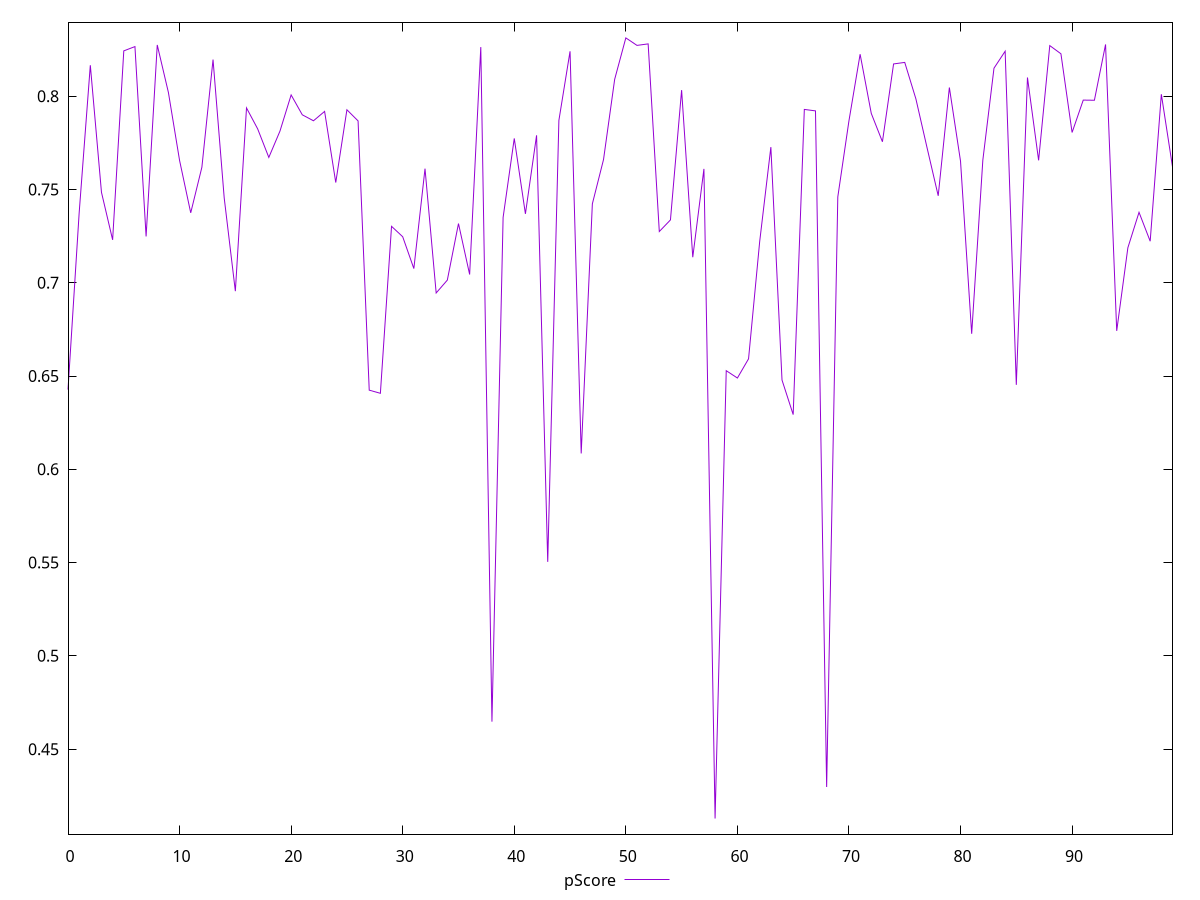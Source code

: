 reset

$pScore <<EOF
0 0.6427308430053312
1 0.7374052794893186
2 0.8166041206423331
3 0.7484662822830841
4 0.7229866294793645
5 0.8242905635623203
6 0.8265873495943505
7 0.7248222234998796
8 0.8274655385144912
9 0.8019708751091732
10 0.7655691567940541
11 0.7374679793894803
12 0.7619084089682676
13 0.819609455984068
14 0.7455363467894744
15 0.6954862606993975
16 0.7937049327044103
17 0.7824759675695366
18 0.7671765180529282
19 0.781305057690673
20 0.8006692684633641
21 0.7900229204404934
22 0.7868172111600831
23 0.7918402968599535
24 0.7537149998929675
25 0.7927184064011211
26 0.7867494526961777
27 0.64242238629365
28 0.6407372728151508
29 0.7302369637523733
30 0.7246663157919953
31 0.7075896167962084
32 0.7611514605026843
33 0.6945181451006619
34 0.7014087643620548
35 0.7317125532473059
36 0.7044229838521288
37 0.8263199447241091
38 0.46472315809378245
39 0.7350087627704585
40 0.7773590597736526
41 0.7369287519326599
42 0.7790185843462201
43 0.5503744548384748
44 0.7870142088687141
45 0.8240616476331023
46 0.6085021371364089
47 0.7422905952944052
48 0.7660171881416682
49 0.8090492452381661
50 0.8312393894551933
51 0.8272291836686043
52 0.8280361787582837
53 0.72745477512662
54 0.7336819250373292
55 0.8032598271139575
56 0.7136884587858203
57 0.7610319460823161
58 0.412812436826783
59 0.6528576047964372
60 0.6489263118345174
61 0.6592192844507702
62 0.7221730055903071
63 0.7727069153771811
64 0.6478292176288724
65 0.6293218496676802
66 0.7929077013555852
67 0.7921274925193473
68 0.42972740973802753
69 0.7460209388160001
70 0.7868174888480427
71 0.8224992366520636
72 0.790768476286435
73 0.7755737333356025
74 0.8172848114572061
75 0.8181092718279699
76 0.7985544378553386
77 0.7723717278013786
78 0.7466074347252968
79 0.8046524864162461
80 0.7651766899338057
81 0.672632446974933
82 0.7657313236563997
83 0.8150136045130043
84 0.8240952278563812
85 0.6452689935000988
86 0.8100103055822062
87 0.7656044554807477
88 0.8271207159771202
89 0.8227324828102903
90 0.7805520277825866
91 0.7979047110090298
92 0.7978218294845748
93 0.8277339435117961
94 0.6742065242905863
95 0.7187711196023527
96 0.7377498148786461
97 0.7222631778540123
98 0.8010277296351156
99 0.7621566440427787
EOF

set key outside below
set xrange [0:99]
set yrange [0.4044438977742148:0.8396079285077614]
set trange [0.4044438977742148:0.8396079285077614]
set terminal svg size 640, 500 enhanced background rgb 'white'
set output "report_00013_2021-02-09T12-04-24.940Z/first-cpu-idle/samples/pages+cached+noadtech+nomedia+nocss/pScore/values.svg"

plot $pScore title "pScore" with line

reset
